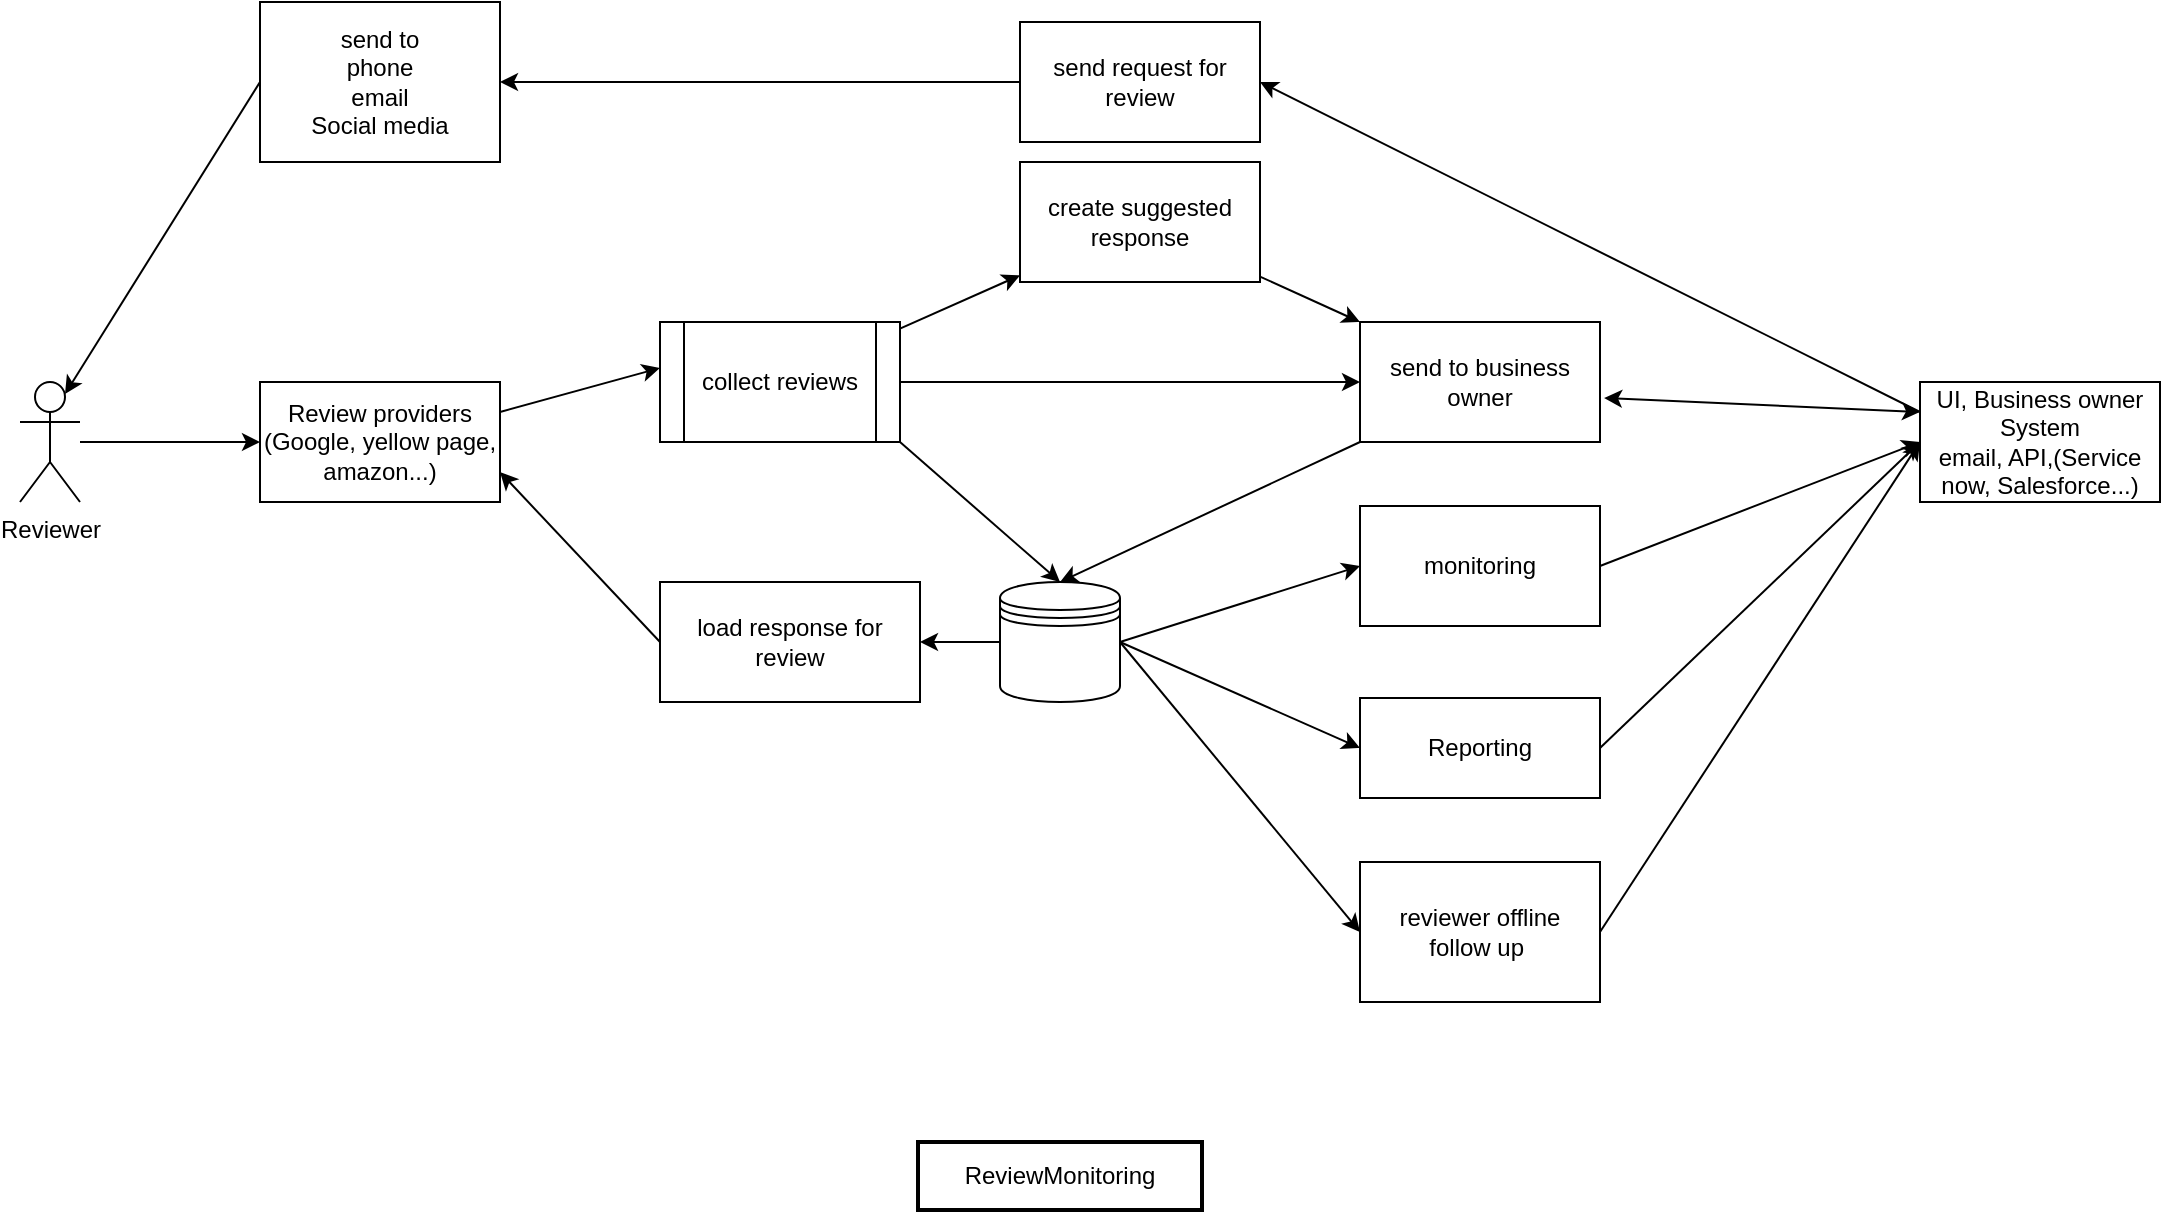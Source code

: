 <mxfile version="22.1.16" type="github">
  <diagram name="Page-1" id="DQNedlcY9ZPcvRdhewNR">
    <mxGraphModel dx="2044" dy="1897" grid="1" gridSize="10" guides="1" tooltips="1" connect="1" arrows="1" fold="1" page="1" pageScale="1" pageWidth="850" pageHeight="1100" math="0" shadow="0">
      <root>
        <mxCell id="0" />
        <mxCell id="1" parent="0" />
        <mxCell id="2" value="ReviewMonitoring" style="whiteSpace=wrap;strokeWidth=2;" parent="1" vertex="1">
          <mxGeometry x="-321" y="-50" width="142" height="34" as="geometry" />
        </mxCell>
        <mxCell id="Lm62eOn0QTnOpj7VljtN-3" value="Review providers&lt;br&gt;(Google, yellow page, amazon...)" style="rounded=0;whiteSpace=wrap;html=1;" vertex="1" parent="1">
          <mxGeometry x="-650" y="-430" width="120" height="60" as="geometry" />
        </mxCell>
        <mxCell id="Lm62eOn0QTnOpj7VljtN-5" value="collect reviews" style="shape=process;whiteSpace=wrap;html=1;backgroundOutline=1;" vertex="1" parent="1">
          <mxGeometry x="-450" y="-460" width="120" height="60" as="geometry" />
        </mxCell>
        <mxCell id="Lm62eOn0QTnOpj7VljtN-6" value="create suggested response" style="rounded=0;whiteSpace=wrap;html=1;" vertex="1" parent="1">
          <mxGeometry x="-270" y="-540" width="120" height="60" as="geometry" />
        </mxCell>
        <mxCell id="Lm62eOn0QTnOpj7VljtN-7" value="send to business owner" style="rounded=0;whiteSpace=wrap;html=1;" vertex="1" parent="1">
          <mxGeometry x="-100" y="-460" width="120" height="60" as="geometry" />
        </mxCell>
        <mxCell id="Lm62eOn0QTnOpj7VljtN-8" value="Reviewer&lt;br&gt;" style="shape=umlActor;verticalLabelPosition=bottom;verticalAlign=top;html=1;outlineConnect=0;" vertex="1" parent="1">
          <mxGeometry x="-770" y="-430" width="30" height="60" as="geometry" />
        </mxCell>
        <mxCell id="Lm62eOn0QTnOpj7VljtN-9" value="load response for review" style="rounded=0;whiteSpace=wrap;html=1;" vertex="1" parent="1">
          <mxGeometry x="-450" y="-330" width="130" height="60" as="geometry" />
        </mxCell>
        <mxCell id="Lm62eOn0QTnOpj7VljtN-10" value="" style="endArrow=classic;html=1;rounded=0;exitX=1;exitY=0.25;exitDx=0;exitDy=0;entryX=0;entryY=0.383;entryDx=0;entryDy=0;entryPerimeter=0;" edge="1" parent="1" source="Lm62eOn0QTnOpj7VljtN-3" target="Lm62eOn0QTnOpj7VljtN-5">
          <mxGeometry width="50" height="50" relative="1" as="geometry">
            <mxPoint x="-360" y="-390" as="sourcePoint" />
            <mxPoint x="-310" y="-440" as="targetPoint" />
            <Array as="points" />
          </mxGeometry>
        </mxCell>
        <mxCell id="Lm62eOn0QTnOpj7VljtN-12" value="" style="endArrow=classic;html=1;rounded=0;" edge="1" parent="1" source="Lm62eOn0QTnOpj7VljtN-5" target="Lm62eOn0QTnOpj7VljtN-6">
          <mxGeometry width="50" height="50" relative="1" as="geometry">
            <mxPoint x="-410" y="-390" as="sourcePoint" />
            <mxPoint x="-360" y="-440" as="targetPoint" />
          </mxGeometry>
        </mxCell>
        <mxCell id="Lm62eOn0QTnOpj7VljtN-13" value="" style="endArrow=classic;html=1;rounded=0;entryX=0;entryY=0;entryDx=0;entryDy=0;" edge="1" parent="1" source="Lm62eOn0QTnOpj7VljtN-6" target="Lm62eOn0QTnOpj7VljtN-7">
          <mxGeometry width="50" height="50" relative="1" as="geometry">
            <mxPoint x="-330" y="-230" as="sourcePoint" />
            <mxPoint x="-280" y="-280" as="targetPoint" />
          </mxGeometry>
        </mxCell>
        <mxCell id="Lm62eOn0QTnOpj7VljtN-14" value="" style="endArrow=classic;html=1;rounded=0;entryX=0.5;entryY=0;entryDx=0;entryDy=0;exitX=0;exitY=1;exitDx=0;exitDy=0;" edge="1" parent="1" source="Lm62eOn0QTnOpj7VljtN-7" target="Lm62eOn0QTnOpj7VljtN-26">
          <mxGeometry width="50" height="50" relative="1" as="geometry">
            <mxPoint x="-280" y="-220" as="sourcePoint" />
            <mxPoint x="-230" y="-270" as="targetPoint" />
          </mxGeometry>
        </mxCell>
        <mxCell id="Lm62eOn0QTnOpj7VljtN-16" value="" style="endArrow=classic;startArrow=classic;html=1;rounded=0;exitX=1.017;exitY=0.633;exitDx=0;exitDy=0;exitPerimeter=0;entryX=0;entryY=0.25;entryDx=0;entryDy=0;" edge="1" parent="1" source="Lm62eOn0QTnOpj7VljtN-7" target="Lm62eOn0QTnOpj7VljtN-39">
          <mxGeometry width="50" height="50" relative="1" as="geometry">
            <mxPoint x="-130" y="-240" as="sourcePoint" />
            <mxPoint x="320" y="-440.127" as="targetPoint" />
          </mxGeometry>
        </mxCell>
        <mxCell id="Lm62eOn0QTnOpj7VljtN-17" value="" style="endArrow=classic;html=1;rounded=0;exitX=0;exitY=0.5;exitDx=0;exitDy=0;entryX=1;entryY=0.75;entryDx=0;entryDy=0;" edge="1" parent="1" source="Lm62eOn0QTnOpj7VljtN-9" target="Lm62eOn0QTnOpj7VljtN-3">
          <mxGeometry width="50" height="50" relative="1" as="geometry">
            <mxPoint x="-360" y="-390" as="sourcePoint" />
            <mxPoint x="-310" y="-440" as="targetPoint" />
          </mxGeometry>
        </mxCell>
        <mxCell id="Lm62eOn0QTnOpj7VljtN-18" value="send request for review" style="rounded=0;whiteSpace=wrap;html=1;" vertex="1" parent="1">
          <mxGeometry x="-270" y="-610" width="120" height="60" as="geometry" />
        </mxCell>
        <mxCell id="Lm62eOn0QTnOpj7VljtN-19" value="" style="endArrow=classic;html=1;rounded=0;entryX=1;entryY=0.5;entryDx=0;entryDy=0;exitX=0;exitY=0.25;exitDx=0;exitDy=0;" edge="1" parent="1" source="Lm62eOn0QTnOpj7VljtN-39" target="Lm62eOn0QTnOpj7VljtN-18">
          <mxGeometry width="50" height="50" relative="1" as="geometry">
            <mxPoint x="330" y="-450.02" as="sourcePoint" />
            <mxPoint x="-220" y="-530" as="targetPoint" />
          </mxGeometry>
        </mxCell>
        <mxCell id="Lm62eOn0QTnOpj7VljtN-20" value="" style="endArrow=classic;html=1;rounded=0;exitX=0;exitY=0.5;exitDx=0;exitDy=0;" edge="1" parent="1" source="Lm62eOn0QTnOpj7VljtN-18" target="Lm62eOn0QTnOpj7VljtN-22">
          <mxGeometry width="50" height="50" relative="1" as="geometry">
            <mxPoint x="-270" y="-480" as="sourcePoint" />
            <mxPoint x="-440" y="-560" as="targetPoint" />
          </mxGeometry>
        </mxCell>
        <mxCell id="Lm62eOn0QTnOpj7VljtN-22" value="send to &lt;br&gt;phone&lt;br&gt;email&lt;br&gt;&amp;nbsp;Social media&amp;nbsp;" style="rounded=0;whiteSpace=wrap;html=1;" vertex="1" parent="1">
          <mxGeometry x="-650" y="-620" width="120" height="80" as="geometry" />
        </mxCell>
        <mxCell id="Lm62eOn0QTnOpj7VljtN-23" value="" style="endArrow=classic;html=1;rounded=0;entryX=0.75;entryY=0.1;entryDx=0;entryDy=0;entryPerimeter=0;exitX=0;exitY=0.5;exitDx=0;exitDy=0;" edge="1" parent="1" source="Lm62eOn0QTnOpj7VljtN-22" target="Lm62eOn0QTnOpj7VljtN-8">
          <mxGeometry width="50" height="50" relative="1" as="geometry">
            <mxPoint x="-270" y="-480" as="sourcePoint" />
            <mxPoint x="-220" y="-530" as="targetPoint" />
          </mxGeometry>
        </mxCell>
        <mxCell id="Lm62eOn0QTnOpj7VljtN-26" value="" style="shape=datastore;whiteSpace=wrap;html=1;" vertex="1" parent="1">
          <mxGeometry x="-280" y="-330" width="60" height="60" as="geometry" />
        </mxCell>
        <mxCell id="Lm62eOn0QTnOpj7VljtN-27" value="" style="endArrow=classic;html=1;rounded=0;entryX=0.5;entryY=0;entryDx=0;entryDy=0;exitX=1;exitY=1;exitDx=0;exitDy=0;" edge="1" parent="1" source="Lm62eOn0QTnOpj7VljtN-5" target="Lm62eOn0QTnOpj7VljtN-26">
          <mxGeometry width="50" height="50" relative="1" as="geometry">
            <mxPoint x="-360" y="-250" as="sourcePoint" />
            <mxPoint x="-310" y="-300" as="targetPoint" />
          </mxGeometry>
        </mxCell>
        <mxCell id="Lm62eOn0QTnOpj7VljtN-28" value="monitoring" style="rounded=0;whiteSpace=wrap;html=1;" vertex="1" parent="1">
          <mxGeometry x="-100" y="-368" width="120" height="60" as="geometry" />
        </mxCell>
        <mxCell id="Lm62eOn0QTnOpj7VljtN-29" value="Reporting" style="rounded=0;whiteSpace=wrap;html=1;" vertex="1" parent="1">
          <mxGeometry x="-100" y="-272" width="120" height="50" as="geometry" />
        </mxCell>
        <mxCell id="Lm62eOn0QTnOpj7VljtN-30" value="reviewer offline&lt;br&gt;follow up&amp;nbsp;" style="rounded=0;whiteSpace=wrap;html=1;" vertex="1" parent="1">
          <mxGeometry x="-100" y="-190" width="120" height="70" as="geometry" />
        </mxCell>
        <mxCell id="Lm62eOn0QTnOpj7VljtN-31" value="" style="endArrow=classic;html=1;rounded=0;entryX=0;entryY=0.5;entryDx=0;entryDy=0;exitX=1;exitY=0.5;exitDx=0;exitDy=0;" edge="1" parent="1" source="Lm62eOn0QTnOpj7VljtN-26" target="Lm62eOn0QTnOpj7VljtN-28">
          <mxGeometry width="50" height="50" relative="1" as="geometry">
            <mxPoint x="-270" y="-330" as="sourcePoint" />
            <mxPoint x="-220" y="-380" as="targetPoint" />
          </mxGeometry>
        </mxCell>
        <mxCell id="Lm62eOn0QTnOpj7VljtN-32" value="" style="endArrow=classic;html=1;rounded=0;entryX=0;entryY=0.5;entryDx=0;entryDy=0;exitX=1;exitY=0.5;exitDx=0;exitDy=0;" edge="1" parent="1" source="Lm62eOn0QTnOpj7VljtN-26" target="Lm62eOn0QTnOpj7VljtN-29">
          <mxGeometry width="50" height="50" relative="1" as="geometry">
            <mxPoint x="-270" y="-330" as="sourcePoint" />
            <mxPoint x="-220" y="-380" as="targetPoint" />
          </mxGeometry>
        </mxCell>
        <mxCell id="Lm62eOn0QTnOpj7VljtN-33" value="" style="endArrow=classic;html=1;rounded=0;exitX=1;exitY=0.5;exitDx=0;exitDy=0;entryX=0;entryY=0.5;entryDx=0;entryDy=0;" edge="1" parent="1" source="Lm62eOn0QTnOpj7VljtN-26" target="Lm62eOn0QTnOpj7VljtN-30">
          <mxGeometry width="50" height="50" relative="1" as="geometry">
            <mxPoint x="-270" y="-330" as="sourcePoint" />
            <mxPoint x="-220" y="-380" as="targetPoint" />
          </mxGeometry>
        </mxCell>
        <mxCell id="Lm62eOn0QTnOpj7VljtN-35" value="" style="endArrow=classic;html=1;rounded=0;exitX=1;exitY=0.5;exitDx=0;exitDy=0;entryX=0;entryY=0.5;entryDx=0;entryDy=0;" edge="1" parent="1" source="Lm62eOn0QTnOpj7VljtN-28" target="Lm62eOn0QTnOpj7VljtN-39">
          <mxGeometry width="50" height="50" relative="1" as="geometry">
            <mxPoint x="-270" y="-120" as="sourcePoint" />
            <mxPoint x="270" y="-30" as="targetPoint" />
          </mxGeometry>
        </mxCell>
        <mxCell id="Lm62eOn0QTnOpj7VljtN-36" value="" style="endArrow=classic;html=1;rounded=0;exitX=1;exitY=0.5;exitDx=0;exitDy=0;entryX=0;entryY=0.5;entryDx=0;entryDy=0;" edge="1" parent="1" source="Lm62eOn0QTnOpj7VljtN-29" target="Lm62eOn0QTnOpj7VljtN-39">
          <mxGeometry width="50" height="50" relative="1" as="geometry">
            <mxPoint x="-270" y="-120" as="sourcePoint" />
            <mxPoint x="280" y="-30" as="targetPoint" />
          </mxGeometry>
        </mxCell>
        <mxCell id="Lm62eOn0QTnOpj7VljtN-37" value="" style="endArrow=classic;html=1;rounded=0;exitX=1;exitY=0.5;exitDx=0;exitDy=0;entryX=0;entryY=0.5;entryDx=0;entryDy=0;" edge="1" parent="1" source="Lm62eOn0QTnOpj7VljtN-30" target="Lm62eOn0QTnOpj7VljtN-39">
          <mxGeometry width="50" height="50" relative="1" as="geometry">
            <mxPoint x="-270" y="-120" as="sourcePoint" />
            <mxPoint x="190" y="-250" as="targetPoint" />
          </mxGeometry>
        </mxCell>
        <mxCell id="Lm62eOn0QTnOpj7VljtN-38" value="" style="endArrow=classic;html=1;rounded=0;entryX=1;entryY=0.5;entryDx=0;entryDy=0;exitX=0;exitY=0.5;exitDx=0;exitDy=0;" edge="1" parent="1" source="Lm62eOn0QTnOpj7VljtN-26" target="Lm62eOn0QTnOpj7VljtN-9">
          <mxGeometry width="50" height="50" relative="1" as="geometry">
            <mxPoint x="-360" y="-170" as="sourcePoint" />
            <mxPoint x="-310" y="-220" as="targetPoint" />
          </mxGeometry>
        </mxCell>
        <mxCell id="Lm62eOn0QTnOpj7VljtN-39" value="UI, Business owner System&lt;br&gt;email, API,(Service now, Salesforce...)" style="rounded=0;whiteSpace=wrap;html=1;" vertex="1" parent="1">
          <mxGeometry x="180" y="-430" width="120" height="60" as="geometry" />
        </mxCell>
        <mxCell id="Lm62eOn0QTnOpj7VljtN-40" value="" style="endArrow=classic;html=1;rounded=0;exitX=1;exitY=0.5;exitDx=0;exitDy=0;entryX=0;entryY=0.5;entryDx=0;entryDy=0;" edge="1" parent="1" source="Lm62eOn0QTnOpj7VljtN-5" target="Lm62eOn0QTnOpj7VljtN-7">
          <mxGeometry width="50" height="50" relative="1" as="geometry">
            <mxPoint x="-210" y="-220" as="sourcePoint" />
            <mxPoint x="-100" y="-480" as="targetPoint" />
          </mxGeometry>
        </mxCell>
        <mxCell id="Lm62eOn0QTnOpj7VljtN-46" value="" style="endArrow=classic;html=1;rounded=0;entryX=0;entryY=0.5;entryDx=0;entryDy=0;" edge="1" parent="1" source="Lm62eOn0QTnOpj7VljtN-8" target="Lm62eOn0QTnOpj7VljtN-3">
          <mxGeometry width="50" height="50" relative="1" as="geometry">
            <mxPoint x="-230" y="-360" as="sourcePoint" />
            <mxPoint x="-180" y="-410" as="targetPoint" />
          </mxGeometry>
        </mxCell>
      </root>
    </mxGraphModel>
  </diagram>
</mxfile>
